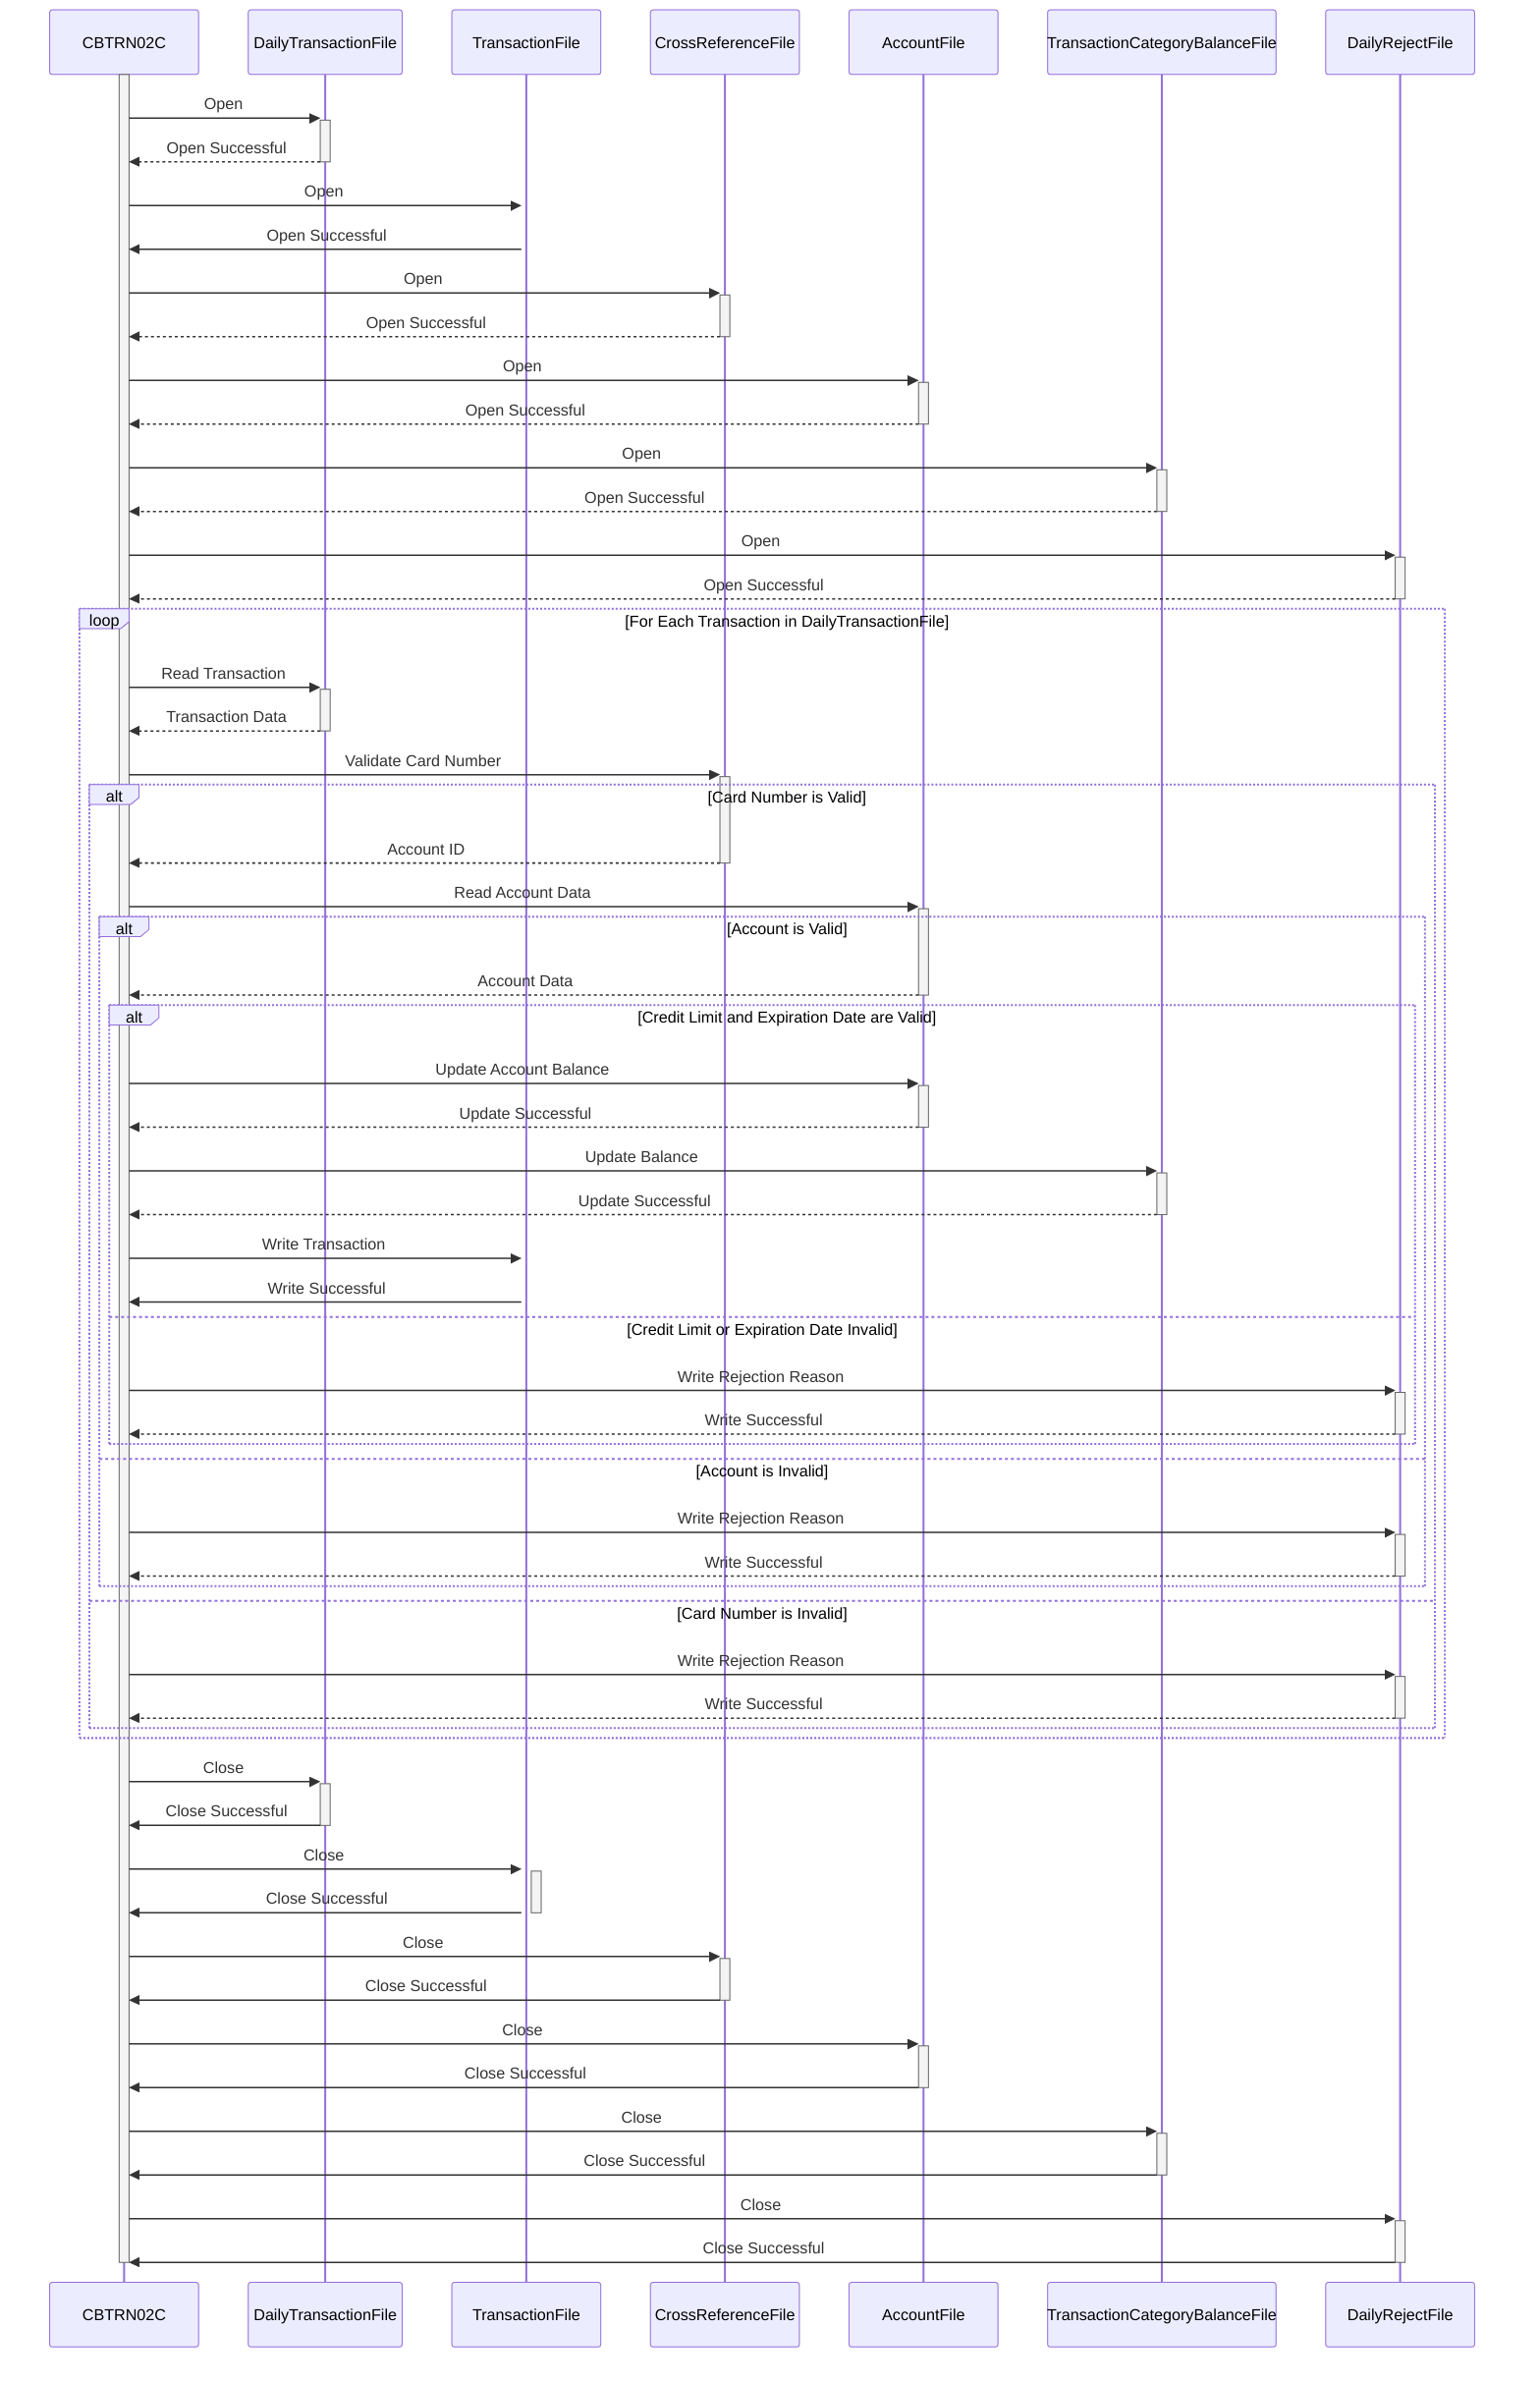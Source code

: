 sequenceDiagram
    %%Indicates the Participants involved in the process
    participant CBTRN02C
    participant DailyTransactionFile
    participant TransactionFile
    participant CrossReferenceFile
    participant AccountFile
    participant TransactionCategoryBalanceFile
    participant DailyRejectFile

    activate CBTRN02C

    CBTRN02C->>+DailyTransactionFile: Open
    DailyTransactionFile-->>-CBTRN02C: Open Successful
    CBTRN02C->>+TransactionFile: Open
    TransactionFile->>CBTRN02C: Open Successful
    CBTRN02C->>+CrossReferenceFile: Open
    CrossReferenceFile-->>-CBTRN02C: Open Successful
    CBTRN02C->>+AccountFile: Open
    AccountFile-->>-CBTRN02C: Open Successful
    CBTRN02C->>+TransactionCategoryBalanceFile: Open
    TransactionCategoryBalanceFile-->>-CBTRN02C: Open Successful
    CBTRN02C->>+DailyRejectFile: Open
    DailyRejectFile-->>-CBTRN02C: Open Successful

    loop For Each Transaction in DailyTransactionFile
        CBTRN02C->>+DailyTransactionFile: Read Transaction
        DailyTransactionFile-->>-CBTRN02C: Transaction Data
        CBTRN02C->>+CrossReferenceFile: Validate Card Number
        alt Card Number is Valid
            CrossReferenceFile-->>-CBTRN02C: Account ID
            CBTRN02C->>+AccountFile: Read Account Data
            alt Account is Valid
                AccountFile-->>-CBTRN02C: Account Data
                alt Credit Limit and Expiration Date are Valid
                    CBTRN02C->>+AccountFile: Update Account Balance
                    AccountFile-->>-CBTRN02C: Update Successful
                    CBTRN02C->>+TransactionCategoryBalanceFile: Update Balance
                    TransactionCategoryBalanceFile-->>-CBTRN02C: Update Successful
                    CBTRN02C->>+TransactionFile: Write Transaction
                    TransactionFile->>CBTRN02C: Write Successful
                else Credit Limit or Expiration Date Invalid
                    CBTRN02C->>+DailyRejectFile: Write Rejection Reason
                    DailyRejectFile-->>-CBTRN02C: Write Successful
                end
            else Account is Invalid
                CBTRN02C->>+DailyRejectFile: Write Rejection Reason
                DailyRejectFile-->>-CBTRN02C: Write Successful
            end
        else Card Number is Invalid
            CBTRN02C->>+DailyRejectFile: Write Rejection Reason
            DailyRejectFile-->>-CBTRN02C: Write Successful
        end
    end

    CBTRN02C->>+DailyTransactionFile: Close
    DailyTransactionFile->>-CBTRN02C: Close Successful
    CBTRN02C->>+TransactionFile: Close
    TransactionFile->>-CBTRN02C: Close Successful
    CBTRN02C->>+CrossReferenceFile: Close
    CrossReferenceFile->>-CBTRN02C: Close Successful
    CBTRN02C->>+AccountFile: Close
    AccountFile->>-CBTRN02C: Close Successful
    CBTRN02C->>+TransactionCategoryBalanceFile: Close
    TransactionCategoryBalanceFile->>-CBTRN02C: Close Successful
    CBTRN02C->>+DailyRejectFile: Close
    DailyRejectFile->>-CBTRN02C: Close Successful
    deactivate CBTRN02C